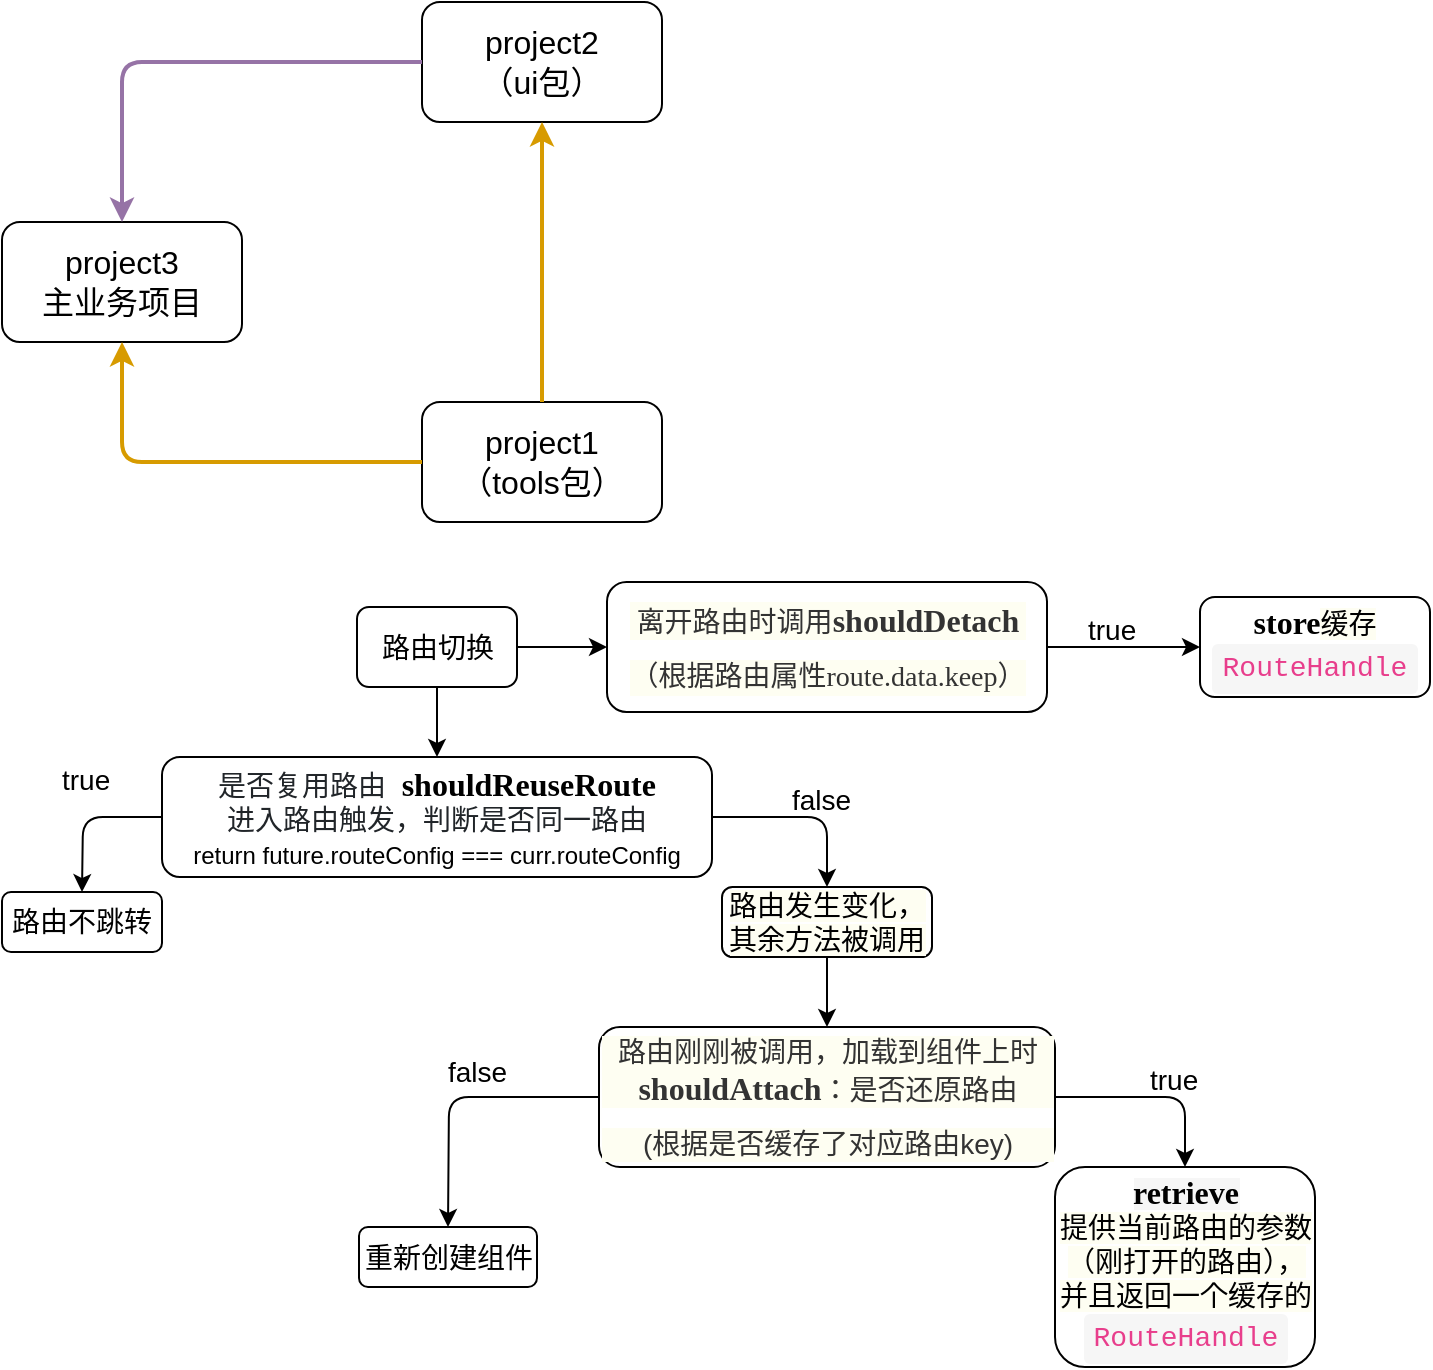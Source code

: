 <mxfile version="12.2.4" pages="1"><diagram id="PSKj9T9q5SwRzAgyn0a3" name="Page-1"><mxGraphModel dx="840" dy="655" grid="1" gridSize="10" guides="1" tooltips="1" connect="1" arrows="1" fold="1" page="1" pageScale="1" pageWidth="827" pageHeight="1169" math="0" shadow="0"><root><mxCell id="0"/><mxCell id="1" parent="0"/><mxCell id="2" value="&lt;font style=&quot;font-size: 16px&quot;&gt;project3&lt;br&gt;主业务项目&lt;br&gt;&lt;/font&gt;" style="rounded=1;whiteSpace=wrap;html=1;" parent="1" vertex="1"><mxGeometry x="40" y="240" width="120" height="60" as="geometry"/></mxCell><mxCell id="3" value="&lt;font style=&quot;font-size: 16px&quot;&gt;project2&lt;br&gt;（ui包）&lt;br&gt;&lt;/font&gt;" style="rounded=1;whiteSpace=wrap;html=1;" parent="1" vertex="1"><mxGeometry x="250" y="130" width="120" height="60" as="geometry"/></mxCell><mxCell id="4" value="&lt;font style=&quot;font-size: 16px&quot;&gt;project1&lt;br&gt;（tools包）&lt;br&gt;&lt;/font&gt;" style="rounded=1;whiteSpace=wrap;html=1;" parent="1" vertex="1"><mxGeometry x="250" y="330" width="120" height="60" as="geometry"/></mxCell><mxCell id="5" value="" style="endArrow=classic;html=1;exitX=0.5;exitY=0;exitDx=0;exitDy=0;entryX=0.5;entryY=1;entryDx=0;entryDy=0;jumpSize=24;strokeWidth=2;fillColor=#ffe6cc;strokeColor=#d79b00;" parent="1" source="4" target="3" edge="1"><mxGeometry width="50" height="50" relative="1" as="geometry"><mxPoint x="40" y="460" as="sourcePoint"/><mxPoint x="90" y="410" as="targetPoint"/></mxGeometry></mxCell><mxCell id="7" value="" style="endArrow=classic;html=1;strokeWidth=2;exitX=0;exitY=0.5;exitDx=0;exitDy=0;entryX=0.5;entryY=0;entryDx=0;entryDy=0;fillColor=#e1d5e7;strokeColor=#9673a6;" parent="1" source="3" target="2" edge="1"><mxGeometry width="50" height="50" relative="1" as="geometry"><mxPoint x="40" y="460" as="sourcePoint"/><mxPoint x="90" y="410" as="targetPoint"/><Array as="points"><mxPoint x="100" y="160"/></Array></mxGeometry></mxCell><mxCell id="8" value="" style="endArrow=classic;html=1;strokeWidth=2;exitX=0;exitY=0.5;exitDx=0;exitDy=0;entryX=0.5;entryY=1;entryDx=0;entryDy=0;fillColor=#ffe6cc;strokeColor=#d79b00;" parent="1" source="4" target="2" edge="1"><mxGeometry width="50" height="50" relative="1" as="geometry"><mxPoint x="40" y="460" as="sourcePoint"/><mxPoint x="90" y="410" as="targetPoint"/><Array as="points"><mxPoint x="100" y="360"/></Array></mxGeometry></mxCell><mxCell id="9" value="&lt;font style=&quot;font-size: 14px;&quot;&gt;路由切换&lt;/font&gt;" style="rounded=1;whiteSpace=wrap;html=1;fontSize=14;" parent="1" vertex="1"><mxGeometry x="217.5" y="432.5" width="80" height="40" as="geometry"/></mxCell><mxCell id="10" value="&lt;span style=&quot;color: rgb(33 , 37 , 41) ; text-align: left ; background-color: rgb(255 , 255 , 255) ; font-size: 14px&quot;&gt;&lt;font style=&quot;font-size: 14px&quot;&gt;是否复用路由&lt;/font&gt;&lt;font style=&quot;font-size: 14px&quot;&gt;&amp;nbsp;&amp;nbsp;&lt;/font&gt;&lt;/span&gt;&lt;span style=&quot;text-align: left ; white-space: nowrap&quot;&gt;&lt;font face=&quot;Garamond&quot; size=&quot;1&quot;&gt;&lt;b style=&quot;font-size: 16px&quot;&gt;shouldReuseRoute&lt;/b&gt;&lt;/font&gt;&lt;br style=&quot;font-size: 14px&quot;&gt;&lt;/span&gt;&lt;span style=&quot;color: rgb(33 , 37 , 41) ; text-align: left ; background-color: rgb(255 , 255 , 255) ; font-size: 14px&quot;&gt;&lt;font style=&quot;font-size: 14px&quot;&gt;进入路由触发，判断是否同一路由&lt;/font&gt;&lt;/span&gt;&lt;span style=&quot;text-align: left ; white-space: nowrap&quot;&gt;&lt;br style=&quot;font-size: 14px&quot;&gt;&lt;font style=&quot;font-size: 12px&quot;&gt;return future.routeConfig === curr.routeConfig&lt;/font&gt;&lt;br style=&quot;font-size: 14px&quot;&gt;&lt;/span&gt;" style="rounded=1;whiteSpace=wrap;html=1;fontSize=14;" parent="1" vertex="1"><mxGeometry x="120" y="507.5" width="275" height="60" as="geometry"/></mxCell><mxCell id="12" value="" style="endArrow=classic;html=1;exitX=0.5;exitY=1;exitDx=0;exitDy=0;fontSize=14;" parent="1" source="9" target="10" edge="1"><mxGeometry width="50" height="50" relative="1" as="geometry"><mxPoint x="77.5" y="622.5" as="sourcePoint"/><mxPoint x="127.5" y="572.5" as="targetPoint"/></mxGeometry></mxCell><mxCell id="13" value="路由不跳转" style="rounded=1;whiteSpace=wrap;html=1;fontSize=14;" parent="1" vertex="1"><mxGeometry x="40" y="575" width="80" height="30" as="geometry"/></mxCell><mxCell id="15" value="" style="endArrow=classic;html=1;exitX=0;exitY=0.5;exitDx=0;exitDy=0;entryX=0.5;entryY=0;entryDx=0;entryDy=0;fontSize=14;" parent="1" source="10" target="13" edge="1"><mxGeometry width="50" height="50" relative="1" as="geometry"><mxPoint x="47.5" y="672.5" as="sourcePoint"/><mxPoint x="97.5" y="622.5" as="targetPoint"/><Array as="points"><mxPoint x="80.5" y="537.5"/></Array></mxGeometry></mxCell><mxCell id="16" value="true" style="text;html=1;resizable=0;points=[];autosize=1;align=left;verticalAlign=top;spacingTop=-4;fontSize=14;" parent="1" vertex="1"><mxGeometry x="67.5" y="507.5" width="40" height="20" as="geometry"/></mxCell><mxCell id="17" value="&lt;span style=&quot;font-family: verdana, arial, helvetica, sans-serif; font-size: 14px; white-space: normal; background-color: rgb(254, 254, 242);&quot;&gt;路由发生变化，其余方法被调用&lt;/span&gt;" style="rounded=1;whiteSpace=wrap;html=1;align=center;fontSize=14;" parent="1" vertex="1"><mxGeometry x="400" y="572.5" width="105" height="35" as="geometry"/></mxCell><mxCell id="18" value="" style="endArrow=classic;html=1;exitX=1;exitY=0.5;exitDx=0;exitDy=0;entryX=0.5;entryY=0;entryDx=0;entryDy=0;fontSize=14;" parent="1" source="10" target="17" edge="1"><mxGeometry width="50" height="50" relative="1" as="geometry"><mxPoint x="47.5" y="672.5" as="sourcePoint"/><mxPoint x="97.5" y="622.5" as="targetPoint"/><Array as="points"><mxPoint x="452.5" y="537.5"/></Array></mxGeometry></mxCell><mxCell id="19" value="false" style="text;html=1;resizable=0;points=[];autosize=1;align=left;verticalAlign=top;spacingTop=-4;fontSize=14;" parent="1" vertex="1"><mxGeometry x="432.5" y="517.5" width="40" height="20" as="geometry"/></mxCell><mxCell id="20" value="&lt;h4 id=&quot;shouldattach&quot; style=&quot;margin: 10px 0px ; padding: 0px ; color: rgb(51 , 51 , 51) ; white-space: normal ; background-color: rgb(254 , 254 , 242)&quot;&gt;&lt;span style=&quot;font-size: 14px ; font-family: &amp;#34;verdana&amp;#34; , &amp;#34;arial&amp;#34; , &amp;#34;helvetica&amp;#34; , sans-serif ; font-weight: normal&quot;&gt;路由刚刚被调用，加载到组件上时&lt;/span&gt;&lt;font style=&quot;font-size: 16px&quot; face=&quot;Garamond&quot;&gt;shouldAttach&lt;/font&gt;&lt;span style=&quot;font-size: 14px ; font-family: &amp;#34;verdana&amp;#34; , &amp;#34;arial&amp;#34; , &amp;#34;helvetica&amp;#34; , sans-serif ; font-weight: normal&quot;&gt;：&lt;/span&gt;&lt;span style=&quot;font-size: 14px ; font-family: &amp;#34;verdana&amp;#34; , &amp;#34;arial&amp;#34; , &amp;#34;helvetica&amp;#34; , sans-serif ; font-weight: normal&quot;&gt;是否还原路由&lt;/span&gt;&lt;/h4&gt;&lt;h4 id=&quot;shouldattach&quot; style=&quot;margin: 10px 0px ; padding: 0px ; color: rgb(51 , 51 , 51) ; white-space: normal ; background-color: rgb(254 , 254 , 242) ; font-size: 14px&quot;&gt;&lt;span style=&quot;font-family: &amp;#34;verdana&amp;#34; , &amp;#34;arial&amp;#34; , &amp;#34;helvetica&amp;#34; , sans-serif ; font-size: 14px ; font-weight: normal&quot;&gt;(根据是否缓存了对应路由key)&lt;/span&gt;&lt;/h4&gt;" style="rounded=1;whiteSpace=wrap;html=1;align=center;fontSize=14;" parent="1" vertex="1"><mxGeometry x="338.5" y="642.5" width="228" height="70" as="geometry"/></mxCell><mxCell id="21" value="" style="endArrow=classic;html=1;exitX=0.5;exitY=1;exitDx=0;exitDy=0;entryX=0.5;entryY=0;entryDx=0;entryDy=0;fontSize=14;" parent="1" source="17" target="20" edge="1"><mxGeometry width="50" height="50" relative="1" as="geometry"><mxPoint x="47.5" y="782.5" as="sourcePoint"/><mxPoint x="97.5" y="732.5" as="targetPoint"/></mxGeometry></mxCell><mxCell id="22" value="重新创建组件" style="rounded=1;whiteSpace=wrap;html=1;fontSize=14;" parent="1" vertex="1"><mxGeometry x="218.5" y="742.5" width="89" height="30" as="geometry"/></mxCell><mxCell id="23" value="" style="endArrow=classic;html=1;exitX=0;exitY=0.5;exitDx=0;exitDy=0;entryX=0.5;entryY=0;entryDx=0;entryDy=0;fontSize=14;" parent="1" source="20" target="22" edge="1"><mxGeometry width="50" height="50" relative="1" as="geometry"><mxPoint x="187.5" y="842.5" as="sourcePoint"/><mxPoint x="237.5" y="792.5" as="targetPoint"/><Array as="points"><mxPoint x="263.5" y="677.5"/></Array></mxGeometry></mxCell><mxCell id="24" value="false" style="text;html=1;resizable=0;points=[];autosize=1;align=left;verticalAlign=top;spacingTop=-4;fontSize=14;" parent="1" vertex="1"><mxGeometry x="260.5" y="653.5" width="40" height="20" as="geometry"/></mxCell><mxCell id="25" value="&lt;span style=&quot;white-space: normal ; background-color: rgb(246 , 246 , 246)&quot;&gt;&lt;b&gt;&lt;font style=&quot;font-size: 16px&quot; face=&quot;Garamond&quot;&gt;retrieve&lt;/font&gt;&lt;/b&gt;&lt;br style=&quot;font-size: 14px&quot;&gt;&lt;/span&gt;&lt;span style=&quot;font-family: &amp;#34;verdana&amp;#34; , &amp;#34;arial&amp;#34; , &amp;#34;helvetica&amp;#34; , sans-serif ; font-size: 14px ; background-color: rgb(254 , 254 , 242)&quot;&gt;提供当前路由的参数（刚打开的路由），并且返回一个缓存的&lt;/span&gt;&lt;code style=&quot;margin: 0px 3px ; padding: 0px 5px ; font-family: &amp;#34;courier new&amp;#34; , sans-serif ; line-height: 1.8 ; display: inline-block ; overflow-x: auto ; vertical-align: middle ; border-radius: 3px ; background-color: rgb(246 , 246 , 246) ; color: rgb(232 , 62 , 140) ; font-size: 14px&quot;&gt;RouteHandle&lt;/code&gt;&lt;span style=&quot;color: rgb(232 , 62 , 140) ; font-family: &amp;#34;courier new&amp;#34; , sans-serif ; white-space: normal ; background-color: rgb(246 , 246 , 246) ; font-size: 14px&quot;&gt;&lt;br style=&quot;font-size: 14px&quot;&gt;&lt;/span&gt;" style="rounded=1;whiteSpace=wrap;html=1;align=center;fontSize=14;" parent="1" vertex="1"><mxGeometry x="566.5" y="712.5" width="130" height="100" as="geometry"/></mxCell><mxCell id="26" value="" style="endArrow=classic;html=1;exitX=1;exitY=0.5;exitDx=0;exitDy=0;entryX=0.5;entryY=0;entryDx=0;entryDy=0;fontSize=14;" parent="1" source="20" target="25" edge="1"><mxGeometry width="50" height="50" relative="1" as="geometry"><mxPoint x="187.5" y="872.5" as="sourcePoint"/><mxPoint x="237.5" y="822.5" as="targetPoint"/><Array as="points"><mxPoint x="631.5" y="677.5"/></Array></mxGeometry></mxCell><mxCell id="27" value="true" style="text;html=1;resizable=0;points=[];autosize=1;align=left;verticalAlign=top;spacingTop=-4;fontSize=14;" parent="1" vertex="1"><mxGeometry x="611.5" y="657.5" width="40" height="20" as="geometry"/></mxCell><mxCell id="28" value="&lt;h4 id=&quot;shoulddetach&quot; style=&quot;margin: 10px 0px ; padding: 0px ; color: rgb(51 , 51 , 51) ; white-space: normal ; background-color: rgb(254 , 254 , 242)&quot;&gt;&lt;font face=&quot;verdana, arial, helvetica, sans-serif&quot; style=&quot;font-size: 14px ; font-weight: normal&quot;&gt;离开路由时调用&lt;/font&gt;&lt;font face=&quot;Garamond&quot; style=&quot;font-size: 16px&quot;&gt;shouldDetach&lt;/font&gt;&lt;/h4&gt;&lt;h4 id=&quot;shoulddetach&quot; style=&quot;margin: 10px 0px ; padding: 0px ; color: rgb(51 , 51 , 51) ; white-space: normal ; background-color: rgb(254 , 254 , 242) ; font-size: 14px&quot;&gt;&lt;font face=&quot;Garamond&quot; style=&quot;font-size: 14px&quot;&gt;&lt;span style=&quot;font-weight: normal ; font-size: 14px&quot;&gt;&lt;span style=&quot;font-size: 14px&quot;&gt;（&lt;/span&gt;&lt;font style=&quot;font-size: 14px&quot;&gt;根据路由属性route.data.keep&lt;/font&gt;&lt;span style=&quot;font-size: 14px&quot;&gt;）&lt;/span&gt;&lt;/span&gt;&lt;/font&gt;&lt;/h4&gt;" style="rounded=1;whiteSpace=wrap;html=1;align=center;fontSize=14;" parent="1" vertex="1"><mxGeometry x="342.5" y="420" width="220" height="65" as="geometry"/></mxCell><mxCell id="29" value="" style="endArrow=classic;html=1;exitX=1;exitY=0.5;exitDx=0;exitDy=0;fontSize=14;" parent="1" source="9" target="28" edge="1"><mxGeometry width="50" height="50" relative="1" as="geometry"><mxPoint x="207.5" y="632.5" as="sourcePoint"/><mxPoint x="277.5" y="622.5" as="targetPoint"/></mxGeometry></mxCell><mxCell id="31" value="&lt;b&gt;&lt;font style=&quot;font-size: 16px&quot; face=&quot;Garamond&quot;&gt;store&lt;/font&gt;&lt;/b&gt;&lt;span style=&quot;font-family: &amp;#34;verdana&amp;#34; , &amp;#34;arial&amp;#34; , &amp;#34;helvetica&amp;#34; , sans-serif ; font-size: 14px ; text-align: left ; background-color: rgb(254 , 254 , 242)&quot;&gt;缓存&lt;/span&gt;&lt;code style=&quot;margin: 0px 3px ; padding: 0px 5px ; font-family: &amp;#34;courier new&amp;#34; , sans-serif ; line-height: 1.8 ; display: inline-block ; overflow-x: auto ; vertical-align: middle ; border-radius: 3px ; background-color: rgb(246 , 246 , 246) ; color: rgb(232 , 62 , 140) ; text-align: left ; font-size: 14px&quot;&gt;RouteHandle&lt;/code&gt;" style="rounded=1;whiteSpace=wrap;html=1;fontSize=14;" parent="1" vertex="1"><mxGeometry x="639" y="427.5" width="115" height="50" as="geometry"/></mxCell><mxCell id="32" value="" style="endArrow=classic;html=1;exitX=1;exitY=0.5;exitDx=0;exitDy=0;entryX=0;entryY=0.5;entryDx=0;entryDy=0;fontSize=14;" parent="1" source="28" target="31" edge="1"><mxGeometry width="50" height="50" relative="1" as="geometry"><mxPoint x="177.5" y="652.5" as="sourcePoint"/><mxPoint x="527.5" y="532.5" as="targetPoint"/></mxGeometry></mxCell><mxCell id="33" value="true" style="text;html=1;resizable=0;points=[];autosize=1;align=left;verticalAlign=top;spacingTop=-4;fontSize=14;" parent="1" vertex="1"><mxGeometry x="581" y="432.5" width="40" height="20" as="geometry"/></mxCell></root></mxGraphModel></diagram></mxfile>